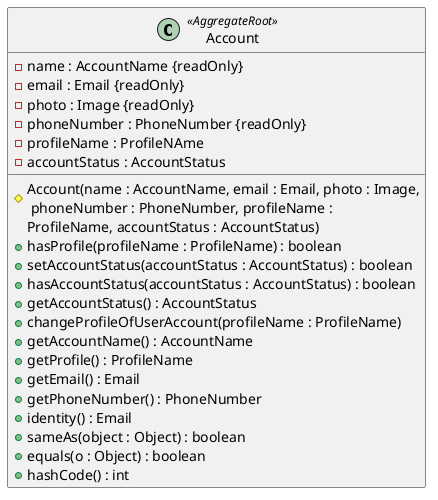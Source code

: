 @startuml

class Account<<AggregateRoot>> {
    -name : AccountName {readOnly}
    -email : Email {readOnly}
    -photo : Image {readOnly}
    -phoneNumber : PhoneNumber {readOnly}
    -profileName : ProfileNAme
    -accountStatus : AccountStatus

    #Account(name : AccountName, email : Email, photo : Image,\n phoneNumber : PhoneNumber, profileName :
    ProfileName, accountStatus : AccountStatus)
    +hasProfile(profileName : ProfileName) : boolean
    +setAccountStatus(accountStatus : AccountStatus) : boolean
    +hasAccountStatus(accountStatus : AccountStatus) : boolean
    +getAccountStatus() : AccountStatus
    +changeProfileOfUserAccount(profileName : ProfileName)
    +getAccountName() : AccountName
    +getProfile() : ProfileName
    +getEmail() : Email
    +getPhoneNumber() : PhoneNumber
    +identity() : Email
    +sameAs(object : Object) : boolean
    +equals(o : Object) : boolean
    +hashCode() : int

}

@enduml